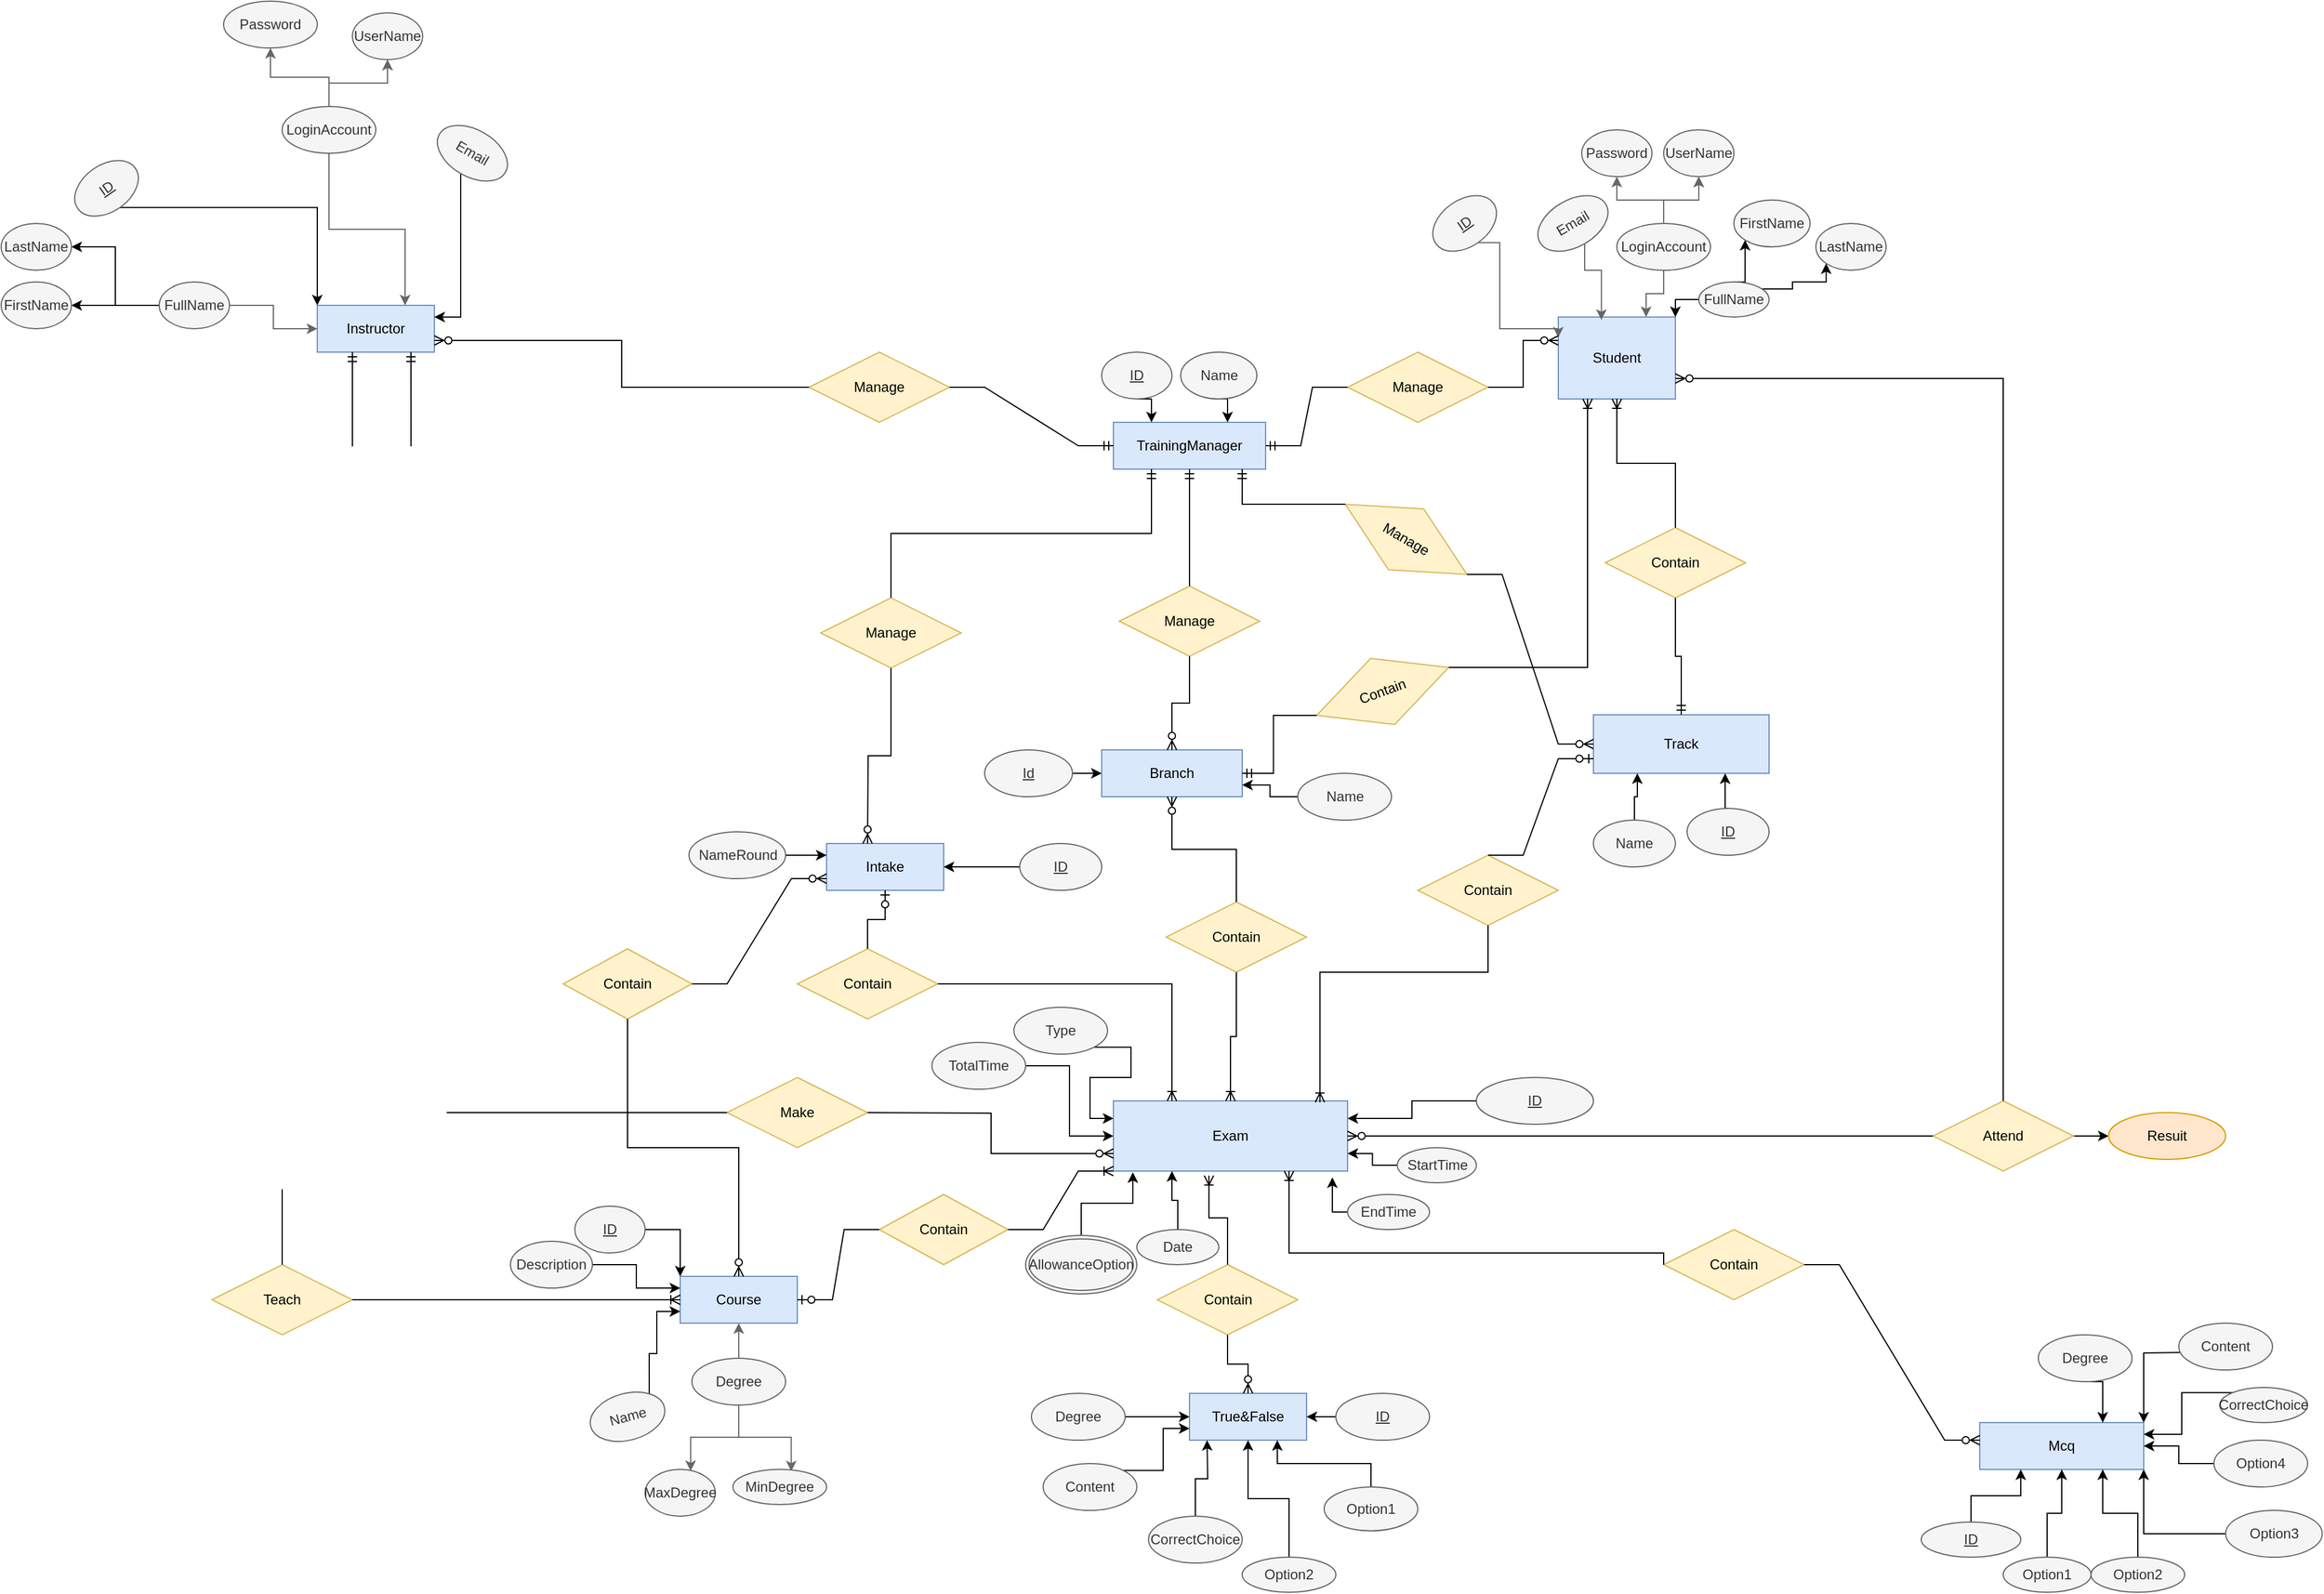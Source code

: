 <mxfile version="20.8.16" type="device"><diagram id="R2lEEEUBdFMjLlhIrx00" name="Page-1"><mxGraphModel dx="2966" dy="2342" grid="1" gridSize="10" guides="1" tooltips="1" connect="1" arrows="1" fold="1" page="1" pageScale="1" pageWidth="850" pageHeight="1100" math="0" shadow="0" extFonts="Permanent Marker^https://fonts.googleapis.com/css?family=Permanent+Marker"><root><mxCell id="0"/><mxCell id="1" parent="0"/><mxCell id="EAlgHjYGDqQ-rvHA_ggF-3" value="Instructor" style="whiteSpace=wrap;html=1;align=center;fillColor=#dae8fc;strokeColor=#6c8ebf;" vertex="1" parent="1"><mxGeometry x="-320" y="80" width="100" height="40" as="geometry"/></mxCell><mxCell id="EAlgHjYGDqQ-rvHA_ggF-4" value="Track" style="whiteSpace=wrap;html=1;align=center;fillColor=#dae8fc;strokeColor=#6c8ebf;" vertex="1" parent="1"><mxGeometry x="770" y="430" width="150" height="50" as="geometry"/></mxCell><mxCell id="EAlgHjYGDqQ-rvHA_ggF-5" value="True&amp;amp;False" style="whiteSpace=wrap;html=1;align=center;fillColor=#dae8fc;strokeColor=#6c8ebf;" vertex="1" parent="1"><mxGeometry x="425" y="1010" width="100" height="40" as="geometry"/></mxCell><mxCell id="EAlgHjYGDqQ-rvHA_ggF-6" value="Exam" style="whiteSpace=wrap;html=1;align=center;fillColor=#dae8fc;strokeColor=#6c8ebf;" vertex="1" parent="1"><mxGeometry x="360" y="760" width="200" height="60" as="geometry"/></mxCell><mxCell id="EAlgHjYGDqQ-rvHA_ggF-7" value="Branch" style="whiteSpace=wrap;html=1;align=center;fillColor=#dae8fc;strokeColor=#6c8ebf;" vertex="1" parent="1"><mxGeometry x="350" y="460" width="120" height="40" as="geometry"/></mxCell><mxCell id="EAlgHjYGDqQ-rvHA_ggF-10" value="TrainingManager" style="whiteSpace=wrap;html=1;align=center;fillColor=#dae8fc;strokeColor=#6c8ebf;" vertex="1" parent="1"><mxGeometry x="360" y="180" width="130" height="40" as="geometry"/></mxCell><mxCell id="EAlgHjYGDqQ-rvHA_ggF-11" value="Intake" style="whiteSpace=wrap;html=1;align=center;fillColor=#dae8fc;strokeColor=#6c8ebf;" vertex="1" parent="1"><mxGeometry x="115" y="540" width="100" height="40" as="geometry"/></mxCell><mxCell id="EAlgHjYGDqQ-rvHA_ggF-352" style="edgeStyle=orthogonalEdgeStyle;rounded=0;orthogonalLoop=1;jettySize=auto;html=1;exitX=0.5;exitY=1;exitDx=0;exitDy=0;entryX=0;entryY=0;entryDx=0;entryDy=0;elbow=vertical;" edge="1" parent="1" source="EAlgHjYGDqQ-rvHA_ggF-14" target="EAlgHjYGDqQ-rvHA_ggF-3"><mxGeometry relative="1" as="geometry"/></mxCell><mxCell id="EAlgHjYGDqQ-rvHA_ggF-14" value="ID" style="ellipse;whiteSpace=wrap;html=1;align=center;fontStyle=4;rotation=-35;fillColor=#f5f5f5;strokeColor=#666666;fontColor=#333333;" vertex="1" parent="1"><mxGeometry x="-530" y="-40" width="60" height="40" as="geometry"/></mxCell><mxCell id="EAlgHjYGDqQ-rvHA_ggF-20" style="edgeStyle=orthogonalEdgeStyle;rounded=0;orthogonalLoop=1;jettySize=auto;html=1;exitX=0.5;exitY=1;exitDx=0;exitDy=0;entryX=0.75;entryY=0;entryDx=0;entryDy=0;fillColor=#f5f5f5;gradientColor=#b3b3b3;strokeColor=#666666;" edge="1" parent="1" source="EAlgHjYGDqQ-rvHA_ggF-17" target="EAlgHjYGDqQ-rvHA_ggF-3"><mxGeometry relative="1" as="geometry"/></mxCell><mxCell id="EAlgHjYGDqQ-rvHA_ggF-24" value="" style="edgeStyle=orthogonalEdgeStyle;rounded=0;orthogonalLoop=1;jettySize=auto;html=1;fillColor=#f5f5f5;gradientColor=#b3b3b3;strokeColor=#666666;" edge="1" parent="1" source="EAlgHjYGDqQ-rvHA_ggF-17" target="EAlgHjYGDqQ-rvHA_ggF-23"><mxGeometry relative="1" as="geometry"/></mxCell><mxCell id="EAlgHjYGDqQ-rvHA_ggF-25" value="" style="edgeStyle=orthogonalEdgeStyle;rounded=0;orthogonalLoop=1;jettySize=auto;html=1;fillColor=#f5f5f5;gradientColor=#b3b3b3;strokeColor=#666666;" edge="1" parent="1" source="EAlgHjYGDqQ-rvHA_ggF-17" target="EAlgHjYGDqQ-rvHA_ggF-23"><mxGeometry relative="1" as="geometry"/></mxCell><mxCell id="EAlgHjYGDqQ-rvHA_ggF-29" style="edgeStyle=orthogonalEdgeStyle;rounded=0;orthogonalLoop=1;jettySize=auto;html=1;exitX=0.5;exitY=0;exitDx=0;exitDy=0;fillColor=#f5f5f5;gradientColor=#b3b3b3;strokeColor=#666666;" edge="1" parent="1" source="EAlgHjYGDqQ-rvHA_ggF-17" target="EAlgHjYGDqQ-rvHA_ggF-28"><mxGeometry relative="1" as="geometry"/></mxCell><mxCell id="EAlgHjYGDqQ-rvHA_ggF-17" value="LoginAccount" style="ellipse;whiteSpace=wrap;html=1;align=center;fillColor=#f5f5f5;strokeColor=#666666;fontColor=#333333;" vertex="1" parent="1"><mxGeometry x="-350" y="-90" width="80" height="40" as="geometry"/></mxCell><mxCell id="EAlgHjYGDqQ-rvHA_ggF-354" style="edgeStyle=orthogonalEdgeStyle;rounded=0;orthogonalLoop=1;jettySize=auto;html=1;exitX=0.5;exitY=1;exitDx=0;exitDy=0;entryX=1;entryY=0.25;entryDx=0;entryDy=0;elbow=vertical;" edge="1" parent="1" source="EAlgHjYGDqQ-rvHA_ggF-18" target="EAlgHjYGDqQ-rvHA_ggF-3"><mxGeometry relative="1" as="geometry"/></mxCell><mxCell id="EAlgHjYGDqQ-rvHA_ggF-18" value="Email" style="ellipse;whiteSpace=wrap;html=1;align=center;rotation=30;fillColor=#f5f5f5;strokeColor=#666666;fontColor=#333333;" vertex="1" parent="1"><mxGeometry x="-220" y="-70" width="65" height="40" as="geometry"/></mxCell><mxCell id="EAlgHjYGDqQ-rvHA_ggF-23" value="UserName" style="ellipse;whiteSpace=wrap;html=1;align=center;fillColor=#f5f5f5;strokeColor=#666666;fontColor=#333333;" vertex="1" parent="1"><mxGeometry x="-290" y="-170" width="60" height="40" as="geometry"/></mxCell><mxCell id="EAlgHjYGDqQ-rvHA_ggF-28" value="Password" style="ellipse;whiteSpace=wrap;html=1;align=center;fillColor=#f5f5f5;strokeColor=#666666;fontColor=#333333;" vertex="1" parent="1"><mxGeometry x="-400" y="-180" width="80" height="40" as="geometry"/></mxCell><mxCell id="EAlgHjYGDqQ-rvHA_ggF-42" style="edgeStyle=orthogonalEdgeStyle;rounded=0;orthogonalLoop=1;jettySize=auto;html=1;exitX=1;exitY=0.5;exitDx=0;exitDy=0;entryX=0;entryY=0.5;entryDx=0;entryDy=0;fillColor=#f5f5f5;gradientColor=#b3b3b3;strokeColor=#666666;" edge="1" parent="1" source="EAlgHjYGDqQ-rvHA_ggF-33" target="EAlgHjYGDqQ-rvHA_ggF-3"><mxGeometry relative="1" as="geometry"/></mxCell><mxCell id="EAlgHjYGDqQ-rvHA_ggF-262" style="edgeStyle=orthogonalEdgeStyle;rounded=0;orthogonalLoop=1;jettySize=auto;html=1;exitX=0;exitY=0.5;exitDx=0;exitDy=0;entryX=1;entryY=0.5;entryDx=0;entryDy=0;" edge="1" parent="1" source="EAlgHjYGDqQ-rvHA_ggF-33" target="EAlgHjYGDqQ-rvHA_ggF-35"><mxGeometry relative="1" as="geometry"/></mxCell><mxCell id="EAlgHjYGDqQ-rvHA_ggF-263" style="edgeStyle=orthogonalEdgeStyle;rounded=0;orthogonalLoop=1;jettySize=auto;html=1;exitX=0;exitY=0.5;exitDx=0;exitDy=0;entryX=1;entryY=0.5;entryDx=0;entryDy=0;" edge="1" parent="1" source="EAlgHjYGDqQ-rvHA_ggF-33" target="EAlgHjYGDqQ-rvHA_ggF-34"><mxGeometry relative="1" as="geometry"/></mxCell><mxCell id="EAlgHjYGDqQ-rvHA_ggF-33" value="FullName" style="ellipse;whiteSpace=wrap;html=1;align=center;fillColor=#f5f5f5;strokeColor=#666666;fontColor=#333333;" vertex="1" parent="1"><mxGeometry x="-455" y="60" width="60" height="40" as="geometry"/></mxCell><mxCell id="EAlgHjYGDqQ-rvHA_ggF-34" value="LastName" style="ellipse;whiteSpace=wrap;html=1;align=center;fillColor=#f5f5f5;strokeColor=#666666;fontColor=#333333;" vertex="1" parent="1"><mxGeometry x="-590" y="10" width="60" height="40" as="geometry"/></mxCell><mxCell id="EAlgHjYGDqQ-rvHA_ggF-35" value="FirstName" style="ellipse;whiteSpace=wrap;html=1;align=center;fillColor=#f5f5f5;strokeColor=#666666;fontColor=#333333;" vertex="1" parent="1"><mxGeometry x="-590" y="60" width="60" height="40" as="geometry"/></mxCell><mxCell id="EAlgHjYGDqQ-rvHA_ggF-65" value="Course" style="whiteSpace=wrap;html=1;align=center;fillColor=#dae8fc;strokeColor=#6c8ebf;" vertex="1" parent="1"><mxGeometry x="-10" y="910" width="100" height="40" as="geometry"/></mxCell><mxCell id="EAlgHjYGDqQ-rvHA_ggF-460" style="edgeStyle=orthogonalEdgeStyle;rounded=0;orthogonalLoop=1;jettySize=auto;html=1;exitX=1;exitY=0.5;exitDx=0;exitDy=0;entryX=0;entryY=0;entryDx=0;entryDy=0;elbow=vertical;" edge="1" parent="1" source="EAlgHjYGDqQ-rvHA_ggF-67" target="EAlgHjYGDqQ-rvHA_ggF-65"><mxGeometry relative="1" as="geometry"/></mxCell><mxCell id="EAlgHjYGDqQ-rvHA_ggF-67" value="ID" style="ellipse;whiteSpace=wrap;html=1;align=center;fontStyle=4;rotation=0;fillColor=#f5f5f5;fontColor=#333333;strokeColor=#666666;" vertex="1" parent="1"><mxGeometry x="-100" y="850" width="60" height="40" as="geometry"/></mxCell><mxCell id="EAlgHjYGDqQ-rvHA_ggF-83" style="edgeStyle=orthogonalEdgeStyle;rounded=0;orthogonalLoop=1;jettySize=auto;html=1;exitX=0.5;exitY=0;exitDx=0;exitDy=0;entryX=0.5;entryY=1;entryDx=0;entryDy=0;fillColor=#f5f5f5;strokeColor=#666666;" edge="1" parent="1" source="EAlgHjYGDqQ-rvHA_ggF-72" target="EAlgHjYGDqQ-rvHA_ggF-65"><mxGeometry relative="1" as="geometry"/></mxCell><mxCell id="EAlgHjYGDqQ-rvHA_ggF-84" style="edgeStyle=orthogonalEdgeStyle;rounded=0;orthogonalLoop=1;jettySize=auto;html=1;exitX=0.5;exitY=1;exitDx=0;exitDy=0;entryX=0.648;entryY=0.035;entryDx=0;entryDy=0;entryPerimeter=0;fillColor=#f5f5f5;strokeColor=#666666;" edge="1" parent="1" source="EAlgHjYGDqQ-rvHA_ggF-72" target="EAlgHjYGDqQ-rvHA_ggF-76"><mxGeometry relative="1" as="geometry"/></mxCell><mxCell id="EAlgHjYGDqQ-rvHA_ggF-85" style="edgeStyle=orthogonalEdgeStyle;rounded=0;orthogonalLoop=1;jettySize=auto;html=1;exitX=0.5;exitY=1;exitDx=0;exitDy=0;entryX=0.623;entryY=0.055;entryDx=0;entryDy=0;entryPerimeter=0;fillColor=#f5f5f5;strokeColor=#666666;" edge="1" parent="1" source="EAlgHjYGDqQ-rvHA_ggF-72" target="EAlgHjYGDqQ-rvHA_ggF-75"><mxGeometry relative="1" as="geometry"/></mxCell><mxCell id="EAlgHjYGDqQ-rvHA_ggF-72" value="Degree" style="ellipse;whiteSpace=wrap;html=1;align=center;fillColor=#f5f5f5;fontColor=#333333;strokeColor=#666666;" vertex="1" parent="1"><mxGeometry y="980" width="80" height="40" as="geometry"/></mxCell><mxCell id="EAlgHjYGDqQ-rvHA_ggF-364" style="edgeStyle=orthogonalEdgeStyle;rounded=0;orthogonalLoop=1;jettySize=auto;html=1;exitX=1;exitY=0;exitDx=0;exitDy=0;entryX=0;entryY=0.75;entryDx=0;entryDy=0;elbow=vertical;" edge="1" parent="1" source="EAlgHjYGDqQ-rvHA_ggF-74" target="EAlgHjYGDqQ-rvHA_ggF-65"><mxGeometry relative="1" as="geometry"><Array as="points"><mxPoint x="-37" y="976"/><mxPoint x="-30" y="976"/><mxPoint x="-30" y="940"/></Array></mxGeometry></mxCell><mxCell id="EAlgHjYGDqQ-rvHA_ggF-74" value="Name" style="ellipse;whiteSpace=wrap;html=1;align=center;rotation=-15;fillColor=#f5f5f5;fontColor=#333333;strokeColor=#666666;" vertex="1" parent="1"><mxGeometry x="-87.5" y="1010" width="65" height="40" as="geometry"/></mxCell><mxCell id="EAlgHjYGDqQ-rvHA_ggF-75" value="MinDegree" style="ellipse;whiteSpace=wrap;html=1;align=center;fillColor=#f5f5f5;fontColor=#333333;strokeColor=#666666;" vertex="1" parent="1"><mxGeometry x="35" y="1075" width="80" height="30" as="geometry"/></mxCell><mxCell id="EAlgHjYGDqQ-rvHA_ggF-76" value="MaxDegree" style="ellipse;whiteSpace=wrap;html=1;align=center;fillColor=#f5f5f5;fontColor=#333333;strokeColor=#666666;" vertex="1" parent="1"><mxGeometry x="-40" y="1075" width="60" height="40" as="geometry"/></mxCell><mxCell id="EAlgHjYGDqQ-rvHA_ggF-459" style="edgeStyle=orthogonalEdgeStyle;rounded=0;orthogonalLoop=1;jettySize=auto;html=1;exitX=1;exitY=0.5;exitDx=0;exitDy=0;entryX=0;entryY=0.25;entryDx=0;entryDy=0;elbow=vertical;" edge="1" parent="1" source="EAlgHjYGDqQ-rvHA_ggF-80" target="EAlgHjYGDqQ-rvHA_ggF-65"><mxGeometry relative="1" as="geometry"/></mxCell><mxCell id="EAlgHjYGDqQ-rvHA_ggF-80" value="Description" style="ellipse;whiteSpace=wrap;html=1;align=center;fillColor=#f5f5f5;fontColor=#333333;strokeColor=#666666;rotation=0;" vertex="1" parent="1"><mxGeometry x="-155" y="880" width="70" height="40" as="geometry"/></mxCell><mxCell id="EAlgHjYGDqQ-rvHA_ggF-89" value="Student" style="whiteSpace=wrap;html=1;align=center;fillColor=#dae8fc;strokeColor=#6c8ebf;" vertex="1" parent="1"><mxGeometry x="740" y="90" width="100" height="70" as="geometry"/></mxCell><mxCell id="EAlgHjYGDqQ-rvHA_ggF-90" style="edgeStyle=orthogonalEdgeStyle;rounded=0;orthogonalLoop=1;jettySize=auto;html=1;exitX=0.5;exitY=1;exitDx=0;exitDy=0;entryX=0;entryY=0.25;entryDx=0;entryDy=0;fillColor=#f5f5f5;gradientColor=#b3b3b3;strokeColor=#666666;" edge="1" parent="1" source="EAlgHjYGDqQ-rvHA_ggF-91" target="EAlgHjYGDqQ-rvHA_ggF-89"><mxGeometry relative="1" as="geometry"><Array as="points"><mxPoint x="690" y="26"/><mxPoint x="690" y="100"/></Array></mxGeometry></mxCell><mxCell id="EAlgHjYGDqQ-rvHA_ggF-91" value="ID" style="ellipse;whiteSpace=wrap;html=1;align=center;fontStyle=4;rotation=-35;fillColor=#f5f5f5;strokeColor=#666666;fontColor=#333333;" vertex="1" parent="1"><mxGeometry x="630" y="-10" width="60" height="40" as="geometry"/></mxCell><mxCell id="EAlgHjYGDqQ-rvHA_ggF-92" style="edgeStyle=orthogonalEdgeStyle;rounded=0;orthogonalLoop=1;jettySize=auto;html=1;exitX=0.5;exitY=1;exitDx=0;exitDy=0;entryX=0.75;entryY=0;entryDx=0;entryDy=0;fillColor=#f5f5f5;gradientColor=#b3b3b3;strokeColor=#666666;" edge="1" parent="1" source="EAlgHjYGDqQ-rvHA_ggF-96" target="EAlgHjYGDqQ-rvHA_ggF-89"><mxGeometry relative="1" as="geometry"/></mxCell><mxCell id="EAlgHjYGDqQ-rvHA_ggF-93" value="" style="edgeStyle=orthogonalEdgeStyle;rounded=0;orthogonalLoop=1;jettySize=auto;html=1;fillColor=#f5f5f5;strokeColor=#666666;" edge="1" parent="1" source="EAlgHjYGDqQ-rvHA_ggF-96" target="EAlgHjYGDqQ-rvHA_ggF-99"><mxGeometry relative="1" as="geometry"/></mxCell><mxCell id="EAlgHjYGDqQ-rvHA_ggF-94" value="" style="edgeStyle=orthogonalEdgeStyle;rounded=0;orthogonalLoop=1;jettySize=auto;html=1;fillColor=#f5f5f5;strokeColor=#666666;" edge="1" parent="1" source="EAlgHjYGDqQ-rvHA_ggF-96" target="EAlgHjYGDqQ-rvHA_ggF-99"><mxGeometry relative="1" as="geometry"/></mxCell><mxCell id="EAlgHjYGDqQ-rvHA_ggF-95" style="edgeStyle=orthogonalEdgeStyle;rounded=0;orthogonalLoop=1;jettySize=auto;html=1;exitX=0.5;exitY=0;exitDx=0;exitDy=0;fillColor=#f5f5f5;strokeColor=#666666;" edge="1" parent="1" source="EAlgHjYGDqQ-rvHA_ggF-96" target="EAlgHjYGDqQ-rvHA_ggF-100"><mxGeometry relative="1" as="geometry"/></mxCell><mxCell id="EAlgHjYGDqQ-rvHA_ggF-96" value="LoginAccount" style="ellipse;whiteSpace=wrap;html=1;align=center;fillColor=#f5f5f5;strokeColor=#666666;fontColor=#333333;" vertex="1" parent="1"><mxGeometry x="790" y="10" width="80" height="40" as="geometry"/></mxCell><mxCell id="EAlgHjYGDqQ-rvHA_ggF-97" style="edgeStyle=orthogonalEdgeStyle;rounded=0;orthogonalLoop=1;jettySize=auto;html=1;exitX=0.5;exitY=1;exitDx=0;exitDy=0;entryX=0.368;entryY=0.035;entryDx=0;entryDy=0;entryPerimeter=0;fillColor=#f5f5f5;gradientColor=#b3b3b3;strokeColor=#666666;" edge="1" parent="1" source="EAlgHjYGDqQ-rvHA_ggF-98" target="EAlgHjYGDqQ-rvHA_ggF-89"><mxGeometry relative="1" as="geometry"><Array as="points"><mxPoint x="763" y="50"/><mxPoint x="777" y="50"/></Array></mxGeometry></mxCell><mxCell id="EAlgHjYGDqQ-rvHA_ggF-98" value="Email" style="ellipse;whiteSpace=wrap;html=1;align=center;rotation=-30;fillColor=#f5f5f5;strokeColor=#666666;fontColor=#333333;" vertex="1" parent="1"><mxGeometry x="720" y="-10" width="65" height="40" as="geometry"/></mxCell><mxCell id="EAlgHjYGDqQ-rvHA_ggF-99" value="UserName" style="ellipse;whiteSpace=wrap;html=1;align=center;fillColor=#f5f5f5;strokeColor=#666666;fontColor=#333333;" vertex="1" parent="1"><mxGeometry x="830" y="-70" width="60" height="40" as="geometry"/></mxCell><mxCell id="EAlgHjYGDqQ-rvHA_ggF-100" value="Password" style="ellipse;whiteSpace=wrap;html=1;align=center;fillColor=#f5f5f5;strokeColor=#666666;fontColor=#333333;" vertex="1" parent="1"><mxGeometry x="760" y="-70" width="60" height="40" as="geometry"/></mxCell><mxCell id="EAlgHjYGDqQ-rvHA_ggF-413" style="edgeStyle=orthogonalEdgeStyle;rounded=0;orthogonalLoop=1;jettySize=auto;html=1;exitX=0.5;exitY=0;exitDx=0;exitDy=0;entryX=0;entryY=1;entryDx=0;entryDy=0;elbow=vertical;" edge="1" parent="1" source="EAlgHjYGDqQ-rvHA_ggF-104" target="EAlgHjYGDqQ-rvHA_ggF-106"><mxGeometry relative="1" as="geometry"/></mxCell><mxCell id="EAlgHjYGDqQ-rvHA_ggF-414" style="edgeStyle=orthogonalEdgeStyle;rounded=0;orthogonalLoop=1;jettySize=auto;html=1;exitX=1;exitY=0;exitDx=0;exitDy=0;entryX=0;entryY=1;entryDx=0;entryDy=0;elbow=vertical;" edge="1" parent="1" source="EAlgHjYGDqQ-rvHA_ggF-104" target="EAlgHjYGDqQ-rvHA_ggF-105"><mxGeometry relative="1" as="geometry"><Array as="points"><mxPoint x="940" y="66"/><mxPoint x="940" y="60"/><mxPoint x="969" y="60"/></Array></mxGeometry></mxCell><mxCell id="EAlgHjYGDqQ-rvHA_ggF-445" style="edgeStyle=orthogonalEdgeStyle;rounded=0;orthogonalLoop=1;jettySize=auto;html=1;exitX=0;exitY=0.5;exitDx=0;exitDy=0;entryX=1;entryY=0;entryDx=0;entryDy=0;elbow=vertical;" edge="1" parent="1" source="EAlgHjYGDqQ-rvHA_ggF-104" target="EAlgHjYGDqQ-rvHA_ggF-89"><mxGeometry relative="1" as="geometry"/></mxCell><mxCell id="EAlgHjYGDqQ-rvHA_ggF-104" value="FullName" style="ellipse;whiteSpace=wrap;html=1;align=center;fillColor=#f5f5f5;strokeColor=#666666;fontColor=#333333;" vertex="1" parent="1"><mxGeometry x="860" y="60" width="60" height="30" as="geometry"/></mxCell><mxCell id="EAlgHjYGDqQ-rvHA_ggF-105" value="LastName" style="ellipse;whiteSpace=wrap;html=1;align=center;fillColor=#f5f5f5;strokeColor=#666666;fontColor=#333333;" vertex="1" parent="1"><mxGeometry x="960" y="10" width="60" height="40" as="geometry"/></mxCell><mxCell id="EAlgHjYGDqQ-rvHA_ggF-106" value="FirstName" style="ellipse;whiteSpace=wrap;html=1;align=center;fillColor=#f5f5f5;strokeColor=#666666;fontColor=#333333;" vertex="1" parent="1"><mxGeometry x="890" y="-10" width="65" height="40" as="geometry"/></mxCell><mxCell id="EAlgHjYGDqQ-rvHA_ggF-308" style="edgeStyle=orthogonalEdgeStyle;rounded=0;orthogonalLoop=1;jettySize=auto;html=1;exitX=0.5;exitY=1;exitDx=0;exitDy=0;entryX=0.75;entryY=0;entryDx=0;entryDy=0;" edge="1" parent="1" source="EAlgHjYGDqQ-rvHA_ggF-201" target="EAlgHjYGDqQ-rvHA_ggF-10"><mxGeometry relative="1" as="geometry"/></mxCell><mxCell id="EAlgHjYGDqQ-rvHA_ggF-201" value="Name" style="ellipse;whiteSpace=wrap;html=1;align=center;fillColor=#f5f5f5;strokeColor=#666666;fontColor=#333333;" vertex="1" parent="1"><mxGeometry x="417.5" y="120" width="65" height="40" as="geometry"/></mxCell><mxCell id="EAlgHjYGDqQ-rvHA_ggF-309" style="edgeStyle=orthogonalEdgeStyle;rounded=0;orthogonalLoop=1;jettySize=auto;html=1;exitX=0.5;exitY=1;exitDx=0;exitDy=0;entryX=0.25;entryY=0;entryDx=0;entryDy=0;" edge="1" parent="1" source="EAlgHjYGDqQ-rvHA_ggF-202" target="EAlgHjYGDqQ-rvHA_ggF-10"><mxGeometry relative="1" as="geometry"/></mxCell><mxCell id="EAlgHjYGDqQ-rvHA_ggF-202" value="ID" style="ellipse;whiteSpace=wrap;html=1;align=center;fontStyle=4;fillColor=#f5f5f5;strokeColor=#666666;fontColor=#333333;" vertex="1" parent="1"><mxGeometry x="350" y="120" width="60" height="40" as="geometry"/></mxCell><mxCell id="EAlgHjYGDqQ-rvHA_ggF-436" style="edgeStyle=orthogonalEdgeStyle;rounded=0;orthogonalLoop=1;jettySize=auto;html=1;exitX=0;exitY=0.5;exitDx=0;exitDy=0;entryX=1;entryY=0.75;entryDx=0;entryDy=0;elbow=vertical;" edge="1" parent="1" source="EAlgHjYGDqQ-rvHA_ggF-206" target="EAlgHjYGDqQ-rvHA_ggF-7"><mxGeometry relative="1" as="geometry"/></mxCell><mxCell id="EAlgHjYGDqQ-rvHA_ggF-206" value="Name" style="ellipse;whiteSpace=wrap;html=1;align=center;fillColor=#f5f5f5;fontColor=#333333;strokeColor=#666666;" vertex="1" parent="1"><mxGeometry x="517.5" y="480" width="80" height="40" as="geometry"/></mxCell><mxCell id="EAlgHjYGDqQ-rvHA_ggF-435" style="edgeStyle=orthogonalEdgeStyle;curved=1;rounded=0;orthogonalLoop=1;jettySize=auto;html=1;exitX=1;exitY=0.5;exitDx=0;exitDy=0;entryX=0;entryY=0.5;entryDx=0;entryDy=0;elbow=vertical;" edge="1" parent="1" source="EAlgHjYGDqQ-rvHA_ggF-208" target="EAlgHjYGDqQ-rvHA_ggF-7"><mxGeometry relative="1" as="geometry"/></mxCell><mxCell id="EAlgHjYGDqQ-rvHA_ggF-208" value="Id" style="ellipse;whiteSpace=wrap;html=1;align=center;fontStyle=4;fillColor=#f5f5f5;fontColor=#333333;strokeColor=#666666;" vertex="1" parent="1"><mxGeometry x="250" y="460" width="75" height="40" as="geometry"/></mxCell><mxCell id="EAlgHjYGDqQ-rvHA_ggF-217" style="edgeStyle=orthogonalEdgeStyle;rounded=0;orthogonalLoop=1;jettySize=auto;html=1;exitX=0.5;exitY=0;exitDx=0;exitDy=0;entryX=0.25;entryY=1;entryDx=0;entryDy=0;" edge="1" parent="1" source="EAlgHjYGDqQ-rvHA_ggF-212" target="EAlgHjYGDqQ-rvHA_ggF-4"><mxGeometry relative="1" as="geometry"/></mxCell><mxCell id="EAlgHjYGDqQ-rvHA_ggF-212" value="Name" style="ellipse;whiteSpace=wrap;html=1;align=center;fillColor=#f5f5f5;strokeColor=#666666;fontColor=#333333;" vertex="1" parent="1"><mxGeometry x="770" y="520" width="70" height="40" as="geometry"/></mxCell><mxCell id="EAlgHjYGDqQ-rvHA_ggF-216" style="edgeStyle=orthogonalEdgeStyle;rounded=0;orthogonalLoop=1;jettySize=auto;html=1;exitX=0.5;exitY=0;exitDx=0;exitDy=0;entryX=0.75;entryY=1;entryDx=0;entryDy=0;" edge="1" parent="1" source="EAlgHjYGDqQ-rvHA_ggF-214" target="EAlgHjYGDqQ-rvHA_ggF-4"><mxGeometry relative="1" as="geometry"/></mxCell><mxCell id="EAlgHjYGDqQ-rvHA_ggF-214" value="ID" style="ellipse;whiteSpace=wrap;html=1;align=center;fontStyle=4;fillColor=#f5f5f5;strokeColor=#666666;fontColor=#333333;" vertex="1" parent="1"><mxGeometry x="850" y="510" width="70" height="40" as="geometry"/></mxCell><mxCell id="EAlgHjYGDqQ-rvHA_ggF-323" style="edgeStyle=orthogonalEdgeStyle;rounded=0;orthogonalLoop=1;jettySize=auto;html=1;exitX=0;exitY=0.5;exitDx=0;exitDy=0;entryX=1;entryY=0.5;entryDx=0;entryDy=0;" edge="1" parent="1" source="EAlgHjYGDqQ-rvHA_ggF-218" target="EAlgHjYGDqQ-rvHA_ggF-11"><mxGeometry relative="1" as="geometry"/></mxCell><mxCell id="EAlgHjYGDqQ-rvHA_ggF-218" value="ID" style="ellipse;whiteSpace=wrap;html=1;align=center;fontStyle=4;fillColor=#f5f5f5;strokeColor=#666666;fontColor=#333333;" vertex="1" parent="1"><mxGeometry x="280" y="540" width="70" height="40" as="geometry"/></mxCell><mxCell id="EAlgHjYGDqQ-rvHA_ggF-324" style="edgeStyle=orthogonalEdgeStyle;rounded=0;orthogonalLoop=1;jettySize=auto;html=1;exitX=1;exitY=0.5;exitDx=0;exitDy=0;entryX=0;entryY=0.25;entryDx=0;entryDy=0;" edge="1" parent="1" source="EAlgHjYGDqQ-rvHA_ggF-219" target="EAlgHjYGDqQ-rvHA_ggF-11"><mxGeometry relative="1" as="geometry"/></mxCell><mxCell id="EAlgHjYGDqQ-rvHA_ggF-219" value="NameRound" style="ellipse;whiteSpace=wrap;html=1;align=center;fillColor=#f5f5f5;strokeColor=#666666;fontColor=#333333;" vertex="1" parent="1"><mxGeometry x="-2.5" y="530" width="82.5" height="40" as="geometry"/></mxCell><mxCell id="EAlgHjYGDqQ-rvHA_ggF-457" style="edgeStyle=orthogonalEdgeStyle;rounded=0;orthogonalLoop=1;jettySize=auto;html=1;exitX=0.5;exitY=0;exitDx=0;exitDy=0;entryX=0.25;entryY=1;entryDx=0;entryDy=0;elbow=vertical;" edge="1" parent="1" source="EAlgHjYGDqQ-rvHA_ggF-221" target="EAlgHjYGDqQ-rvHA_ggF-6"><mxGeometry relative="1" as="geometry"/></mxCell><mxCell id="EAlgHjYGDqQ-rvHA_ggF-221" value="Date" style="ellipse;whiteSpace=wrap;html=1;align=center;rotation=0;fillColor=#f5f5f5;strokeColor=#666666;fontColor=#333333;" vertex="1" parent="1"><mxGeometry x="380" y="870" width="70" height="30" as="geometry"/></mxCell><mxCell id="EAlgHjYGDqQ-rvHA_ggF-437" style="edgeStyle=orthogonalEdgeStyle;rounded=0;orthogonalLoop=1;jettySize=auto;html=1;exitX=1;exitY=1;exitDx=0;exitDy=0;entryX=0;entryY=0.25;entryDx=0;entryDy=0;elbow=vertical;" edge="1" parent="1" source="EAlgHjYGDqQ-rvHA_ggF-222" target="EAlgHjYGDqQ-rvHA_ggF-6"><mxGeometry relative="1" as="geometry"/></mxCell><mxCell id="EAlgHjYGDqQ-rvHA_ggF-222" value="Type" style="ellipse;whiteSpace=wrap;html=1;align=center;rotation=0;fillColor=#f5f5f5;strokeColor=#666666;fontColor=#333333;" vertex="1" parent="1"><mxGeometry x="275" y="680" width="80" height="40" as="geometry"/></mxCell><mxCell id="EAlgHjYGDqQ-rvHA_ggF-431" style="edgeStyle=orthogonalEdgeStyle;rounded=0;orthogonalLoop=1;jettySize=auto;html=1;exitX=0;exitY=0.5;exitDx=0;exitDy=0;entryX=1;entryY=0.25;entryDx=0;entryDy=0;elbow=vertical;" edge="1" parent="1" source="EAlgHjYGDqQ-rvHA_ggF-223" target="EAlgHjYGDqQ-rvHA_ggF-6"><mxGeometry relative="1" as="geometry"/></mxCell><mxCell id="EAlgHjYGDqQ-rvHA_ggF-223" value="ID" style="ellipse;whiteSpace=wrap;html=1;align=center;fontStyle=4;rotation=0;fillColor=#f5f5f5;strokeColor=#666666;fontColor=#333333;" vertex="1" parent="1"><mxGeometry x="670" y="740" width="100" height="40" as="geometry"/></mxCell><mxCell id="EAlgHjYGDqQ-rvHA_ggF-450" style="edgeStyle=orthogonalEdgeStyle;rounded=0;orthogonalLoop=1;jettySize=auto;html=1;exitX=0;exitY=0.5;exitDx=0;exitDy=0;entryX=0.935;entryY=1.089;entryDx=0;entryDy=0;entryPerimeter=0;elbow=vertical;" edge="1" parent="1" source="EAlgHjYGDqQ-rvHA_ggF-225" target="EAlgHjYGDqQ-rvHA_ggF-6"><mxGeometry relative="1" as="geometry"/></mxCell><mxCell id="EAlgHjYGDqQ-rvHA_ggF-225" value="EndTime" style="ellipse;whiteSpace=wrap;html=1;align=center;fillColor=#f5f5f5;strokeColor=#666666;fontColor=#333333;" vertex="1" parent="1"><mxGeometry x="560" y="840" width="70" height="30" as="geometry"/></mxCell><mxCell id="EAlgHjYGDqQ-rvHA_ggF-453" style="edgeStyle=orthogonalEdgeStyle;rounded=0;orthogonalLoop=1;jettySize=auto;html=1;exitX=0;exitY=0.5;exitDx=0;exitDy=0;entryX=1;entryY=0.75;entryDx=0;entryDy=0;elbow=vertical;" edge="1" parent="1" source="EAlgHjYGDqQ-rvHA_ggF-226" target="EAlgHjYGDqQ-rvHA_ggF-6"><mxGeometry relative="1" as="geometry"/></mxCell><mxCell id="EAlgHjYGDqQ-rvHA_ggF-226" value="StartTime" style="ellipse;whiteSpace=wrap;html=1;align=center;rotation=0;fillColor=#f5f5f5;strokeColor=#666666;fontColor=#333333;" vertex="1" parent="1"><mxGeometry x="602.5" y="800" width="67.5" height="30" as="geometry"/></mxCell><mxCell id="EAlgHjYGDqQ-rvHA_ggF-402" style="edgeStyle=orthogonalEdgeStyle;rounded=0;orthogonalLoop=1;jettySize=auto;html=1;exitX=1;exitY=0.5;exitDx=0;exitDy=0;entryX=0;entryY=0.5;entryDx=0;entryDy=0;elbow=vertical;" edge="1" parent="1" source="EAlgHjYGDqQ-rvHA_ggF-227" target="EAlgHjYGDqQ-rvHA_ggF-6"><mxGeometry relative="1" as="geometry"/></mxCell><mxCell id="EAlgHjYGDqQ-rvHA_ggF-227" value="TotalTime" style="ellipse;whiteSpace=wrap;html=1;align=center;fillColor=#f5f5f5;strokeColor=#666666;fontColor=#333333;" vertex="1" parent="1"><mxGeometry x="205" y="710" width="80" height="40" as="geometry"/></mxCell><mxCell id="EAlgHjYGDqQ-rvHA_ggF-458" style="edgeStyle=orthogonalEdgeStyle;rounded=0;orthogonalLoop=1;jettySize=auto;html=1;exitX=0.5;exitY=0;exitDx=0;exitDy=0;entryX=0.083;entryY=1.017;entryDx=0;entryDy=0;entryPerimeter=0;elbow=vertical;" edge="1" parent="1" source="EAlgHjYGDqQ-rvHA_ggF-229" target="EAlgHjYGDqQ-rvHA_ggF-6"><mxGeometry relative="1" as="geometry"/></mxCell><mxCell id="EAlgHjYGDqQ-rvHA_ggF-229" value="AllowanceOption" style="ellipse;shape=doubleEllipse;margin=3;whiteSpace=wrap;html=1;align=center;rotation=0;fillColor=#f5f5f5;strokeColor=#666666;fontColor=#333333;" vertex="1" parent="1"><mxGeometry x="285" y="875" width="95" height="50" as="geometry"/></mxCell><mxCell id="EAlgHjYGDqQ-rvHA_ggF-252" value="Mcq" style="whiteSpace=wrap;html=1;align=center;fillColor=#dae8fc;strokeColor=#6c8ebf;" vertex="1" parent="1"><mxGeometry x="1100" y="1035" width="140" height="40" as="geometry"/></mxCell><mxCell id="EAlgHjYGDqQ-rvHA_ggF-276" style="edgeStyle=orthogonalEdgeStyle;rounded=0;orthogonalLoop=1;jettySize=auto;html=1;exitX=0;exitY=0.5;exitDx=0;exitDy=0;entryX=1;entryY=0.5;entryDx=0;entryDy=0;" edge="1" parent="1" source="EAlgHjYGDqQ-rvHA_ggF-265" target="EAlgHjYGDqQ-rvHA_ggF-252"><mxGeometry relative="1" as="geometry"/></mxCell><mxCell id="EAlgHjYGDqQ-rvHA_ggF-265" value="Option4" style="ellipse;whiteSpace=wrap;html=1;align=center;fillColor=#f5f5f5;fontColor=#333333;strokeColor=#666666;" vertex="1" parent="1"><mxGeometry x="1300" y="1050" width="80" height="40" as="geometry"/></mxCell><mxCell id="EAlgHjYGDqQ-rvHA_ggF-280" style="edgeStyle=orthogonalEdgeStyle;rounded=0;orthogonalLoop=1;jettySize=auto;html=1;exitX=0.5;exitY=0;exitDx=0;exitDy=0;entryX=0.25;entryY=1;entryDx=0;entryDy=0;" edge="1" parent="1" source="EAlgHjYGDqQ-rvHA_ggF-266" target="EAlgHjYGDqQ-rvHA_ggF-252"><mxGeometry relative="1" as="geometry"/></mxCell><mxCell id="EAlgHjYGDqQ-rvHA_ggF-266" value="ID" style="ellipse;whiteSpace=wrap;html=1;align=center;fontStyle=4;fillColor=#f5f5f5;fontColor=#333333;strokeColor=#666666;" vertex="1" parent="1"><mxGeometry x="1050" y="1120" width="85" height="30" as="geometry"/></mxCell><mxCell id="EAlgHjYGDqQ-rvHA_ggF-273" style="edgeStyle=orthogonalEdgeStyle;rounded=0;orthogonalLoop=1;jettySize=auto;html=1;exitX=0.5;exitY=0;exitDx=0;exitDy=0;entryX=0.5;entryY=1;entryDx=0;entryDy=0;" edge="1" parent="1" source="EAlgHjYGDqQ-rvHA_ggF-267" target="EAlgHjYGDqQ-rvHA_ggF-252"><mxGeometry relative="1" as="geometry"/></mxCell><mxCell id="EAlgHjYGDqQ-rvHA_ggF-267" value="Option1" style="ellipse;whiteSpace=wrap;html=1;align=center;fillColor=#f5f5f5;fontColor=#333333;strokeColor=#666666;" vertex="1" parent="1"><mxGeometry x="1120" y="1150" width="75" height="30" as="geometry"/></mxCell><mxCell id="EAlgHjYGDqQ-rvHA_ggF-275" style="edgeStyle=orthogonalEdgeStyle;rounded=0;orthogonalLoop=1;jettySize=auto;html=1;exitX=0.5;exitY=0;exitDx=0;exitDy=0;entryX=0.75;entryY=1;entryDx=0;entryDy=0;" edge="1" parent="1" source="EAlgHjYGDqQ-rvHA_ggF-268" target="EAlgHjYGDqQ-rvHA_ggF-252"><mxGeometry relative="1" as="geometry"/></mxCell><mxCell id="EAlgHjYGDqQ-rvHA_ggF-268" value="Option2" style="ellipse;whiteSpace=wrap;html=1;align=center;fillColor=#f5f5f5;fontColor=#333333;strokeColor=#666666;" vertex="1" parent="1"><mxGeometry x="1195" y="1150" width="80" height="30" as="geometry"/></mxCell><mxCell id="EAlgHjYGDqQ-rvHA_ggF-277" style="edgeStyle=orthogonalEdgeStyle;rounded=0;orthogonalLoop=1;jettySize=auto;html=1;exitX=0;exitY=0.5;exitDx=0;exitDy=0;entryX=1;entryY=1;entryDx=0;entryDy=0;" edge="1" parent="1" source="EAlgHjYGDqQ-rvHA_ggF-269" target="EAlgHjYGDqQ-rvHA_ggF-252"><mxGeometry relative="1" as="geometry"/></mxCell><mxCell id="EAlgHjYGDqQ-rvHA_ggF-269" value="Option3" style="ellipse;whiteSpace=wrap;html=1;align=center;fillColor=#f5f5f5;fontColor=#333333;strokeColor=#666666;" vertex="1" parent="1"><mxGeometry x="1310" y="1110" width="82.5" height="40" as="geometry"/></mxCell><mxCell id="EAlgHjYGDqQ-rvHA_ggF-282" style="edgeStyle=orthogonalEdgeStyle;rounded=0;orthogonalLoop=1;jettySize=auto;html=1;exitX=0;exitY=0;exitDx=0;exitDy=0;entryX=1;entryY=0.25;entryDx=0;entryDy=0;" edge="1" parent="1" source="EAlgHjYGDqQ-rvHA_ggF-281" target="EAlgHjYGDqQ-rvHA_ggF-252"><mxGeometry relative="1" as="geometry"/></mxCell><mxCell id="EAlgHjYGDqQ-rvHA_ggF-281" value="CorrectChoice" style="ellipse;whiteSpace=wrap;html=1;align=center;fillColor=#f5f5f5;fontColor=#333333;strokeColor=#666666;" vertex="1" parent="1"><mxGeometry x="1305" y="1005" width="75" height="30" as="geometry"/></mxCell><mxCell id="EAlgHjYGDqQ-rvHA_ggF-284" style="edgeStyle=orthogonalEdgeStyle;rounded=0;orthogonalLoop=1;jettySize=auto;html=1;exitX=0;exitY=0.5;exitDx=0;exitDy=0;entryX=1;entryY=0;entryDx=0;entryDy=0;" edge="1" parent="1" target="EAlgHjYGDqQ-rvHA_ggF-252"><mxGeometry relative="1" as="geometry"><mxPoint x="1275.0" y="975" as="sourcePoint"/></mxGeometry></mxCell><mxCell id="EAlgHjYGDqQ-rvHA_ggF-286" value="Content" style="ellipse;whiteSpace=wrap;html=1;align=center;fillColor=#f5f5f5;fontColor=#333333;strokeColor=#666666;" vertex="1" parent="1"><mxGeometry x="1270" y="950" width="80" height="40" as="geometry"/></mxCell><mxCell id="EAlgHjYGDqQ-rvHA_ggF-288" style="edgeStyle=orthogonalEdgeStyle;rounded=0;orthogonalLoop=1;jettySize=auto;html=1;exitX=0.5;exitY=1;exitDx=0;exitDy=0;entryX=0.75;entryY=0;entryDx=0;entryDy=0;" edge="1" parent="1" source="EAlgHjYGDqQ-rvHA_ggF-287" target="EAlgHjYGDqQ-rvHA_ggF-252"><mxGeometry relative="1" as="geometry"/></mxCell><mxCell id="EAlgHjYGDqQ-rvHA_ggF-287" value="Degree" style="ellipse;whiteSpace=wrap;html=1;align=center;fillColor=#f5f5f5;fontColor=#333333;strokeColor=#666666;" vertex="1" parent="1"><mxGeometry x="1150" y="960" width="80" height="40" as="geometry"/></mxCell><mxCell id="EAlgHjYGDqQ-rvHA_ggF-398" style="edgeStyle=orthogonalEdgeStyle;rounded=0;orthogonalLoop=1;jettySize=auto;html=1;exitX=1;exitY=0;exitDx=0;exitDy=0;entryX=0;entryY=0.75;entryDx=0;entryDy=0;elbow=vertical;" edge="1" parent="1" source="EAlgHjYGDqQ-rvHA_ggF-289" target="EAlgHjYGDqQ-rvHA_ggF-5"><mxGeometry relative="1" as="geometry"/></mxCell><mxCell id="EAlgHjYGDqQ-rvHA_ggF-289" value="Content" style="ellipse;whiteSpace=wrap;html=1;align=center;fillColor=#f5f5f5;fontColor=#333333;strokeColor=#666666;" vertex="1" parent="1"><mxGeometry x="300" y="1070" width="80" height="40" as="geometry"/></mxCell><mxCell id="EAlgHjYGDqQ-rvHA_ggF-399" style="edgeStyle=orthogonalEdgeStyle;rounded=0;orthogonalLoop=1;jettySize=auto;html=1;exitX=0.5;exitY=0;exitDx=0;exitDy=0;elbow=vertical;" edge="1" parent="1" source="EAlgHjYGDqQ-rvHA_ggF-290"><mxGeometry relative="1" as="geometry"><mxPoint x="440" y="1050" as="targetPoint"/></mxGeometry></mxCell><mxCell id="EAlgHjYGDqQ-rvHA_ggF-290" value="CorrectChoice" style="ellipse;whiteSpace=wrap;html=1;align=center;fillColor=#f5f5f5;fontColor=#333333;strokeColor=#666666;" vertex="1" parent="1"><mxGeometry x="390" y="1115" width="80" height="40" as="geometry"/></mxCell><mxCell id="EAlgHjYGDqQ-rvHA_ggF-397" style="edgeStyle=orthogonalEdgeStyle;rounded=0;orthogonalLoop=1;jettySize=auto;html=1;exitX=0;exitY=0.5;exitDx=0;exitDy=0;entryX=1;entryY=0.5;entryDx=0;entryDy=0;elbow=vertical;" edge="1" parent="1" source="EAlgHjYGDqQ-rvHA_ggF-293" target="EAlgHjYGDqQ-rvHA_ggF-5"><mxGeometry relative="1" as="geometry"/></mxCell><mxCell id="EAlgHjYGDqQ-rvHA_ggF-293" value="ID" style="ellipse;whiteSpace=wrap;html=1;align=center;fontStyle=4;fillColor=#f5f5f5;fontColor=#333333;strokeColor=#666666;" vertex="1" parent="1"><mxGeometry x="550" y="1010" width="80" height="40" as="geometry"/></mxCell><mxCell id="EAlgHjYGDqQ-rvHA_ggF-401" style="edgeStyle=orthogonalEdgeStyle;rounded=0;orthogonalLoop=1;jettySize=auto;html=1;exitX=0.5;exitY=0;exitDx=0;exitDy=0;entryX=0.75;entryY=1;entryDx=0;entryDy=0;elbow=vertical;" edge="1" parent="1" source="EAlgHjYGDqQ-rvHA_ggF-294" target="EAlgHjYGDqQ-rvHA_ggF-5"><mxGeometry relative="1" as="geometry"/></mxCell><mxCell id="EAlgHjYGDqQ-rvHA_ggF-294" value="Option1" style="ellipse;whiteSpace=wrap;html=1;align=center;fillColor=#f5f5f5;fontColor=#333333;strokeColor=#666666;" vertex="1" parent="1"><mxGeometry x="540" y="1090" width="80" height="37.5" as="geometry"/></mxCell><mxCell id="EAlgHjYGDqQ-rvHA_ggF-400" style="edgeStyle=orthogonalEdgeStyle;rounded=0;orthogonalLoop=1;jettySize=auto;html=1;exitX=0.5;exitY=0;exitDx=0;exitDy=0;entryX=0.5;entryY=1;entryDx=0;entryDy=0;elbow=vertical;" edge="1" parent="1" source="EAlgHjYGDqQ-rvHA_ggF-295" target="EAlgHjYGDqQ-rvHA_ggF-5"><mxGeometry relative="1" as="geometry"/></mxCell><mxCell id="EAlgHjYGDqQ-rvHA_ggF-295" value="Option2" style="ellipse;whiteSpace=wrap;html=1;align=center;fillColor=#f5f5f5;fontColor=#333333;strokeColor=#666666;" vertex="1" parent="1"><mxGeometry x="470" y="1150" width="80" height="30" as="geometry"/></mxCell><mxCell id="EAlgHjYGDqQ-rvHA_ggF-396" style="edgeStyle=orthogonalEdgeStyle;rounded=0;orthogonalLoop=1;jettySize=auto;html=1;exitX=1;exitY=0.5;exitDx=0;exitDy=0;elbow=vertical;" edge="1" parent="1" source="EAlgHjYGDqQ-rvHA_ggF-303" target="EAlgHjYGDqQ-rvHA_ggF-5"><mxGeometry relative="1" as="geometry"/></mxCell><mxCell id="EAlgHjYGDqQ-rvHA_ggF-303" value="Degree" style="ellipse;whiteSpace=wrap;html=1;align=center;fillColor=#f5f5f5;fontColor=#333333;strokeColor=#666666;" vertex="1" parent="1"><mxGeometry x="290" y="1010" width="80" height="40" as="geometry"/></mxCell><mxCell id="EAlgHjYGDqQ-rvHA_ggF-314" value="Manage" style="shape=rhombus;perimeter=rhombusPerimeter;whiteSpace=wrap;html=1;align=center;fillColor=#fff2cc;strokeColor=#d6b656;" vertex="1" parent="1"><mxGeometry x="100" y="120" width="120" height="60" as="geometry"/></mxCell><mxCell id="EAlgHjYGDqQ-rvHA_ggF-318" value="" style="edgeStyle=orthogonalEdgeStyle;fontSize=12;html=1;endArrow=ERzeroToMany;endFill=1;rounded=0;entryX=1;entryY=0.75;entryDx=0;entryDy=0;exitX=0;exitY=0.5;exitDx=0;exitDy=0;" edge="1" parent="1" source="EAlgHjYGDqQ-rvHA_ggF-314" target="EAlgHjYGDqQ-rvHA_ggF-3"><mxGeometry width="100" height="100" relative="1" as="geometry"><mxPoint y="190" as="sourcePoint"/><mxPoint x="100" y="90" as="targetPoint"/></mxGeometry></mxCell><mxCell id="EAlgHjYGDqQ-rvHA_ggF-319" value="" style="edgeStyle=entityRelationEdgeStyle;fontSize=12;html=1;endArrow=ERmandOne;rounded=0;exitX=1;exitY=0.5;exitDx=0;exitDy=0;entryX=0;entryY=0.5;entryDx=0;entryDy=0;" edge="1" parent="1" source="EAlgHjYGDqQ-rvHA_ggF-314" target="EAlgHjYGDqQ-rvHA_ggF-10"><mxGeometry width="100" height="100" relative="1" as="geometry"><mxPoint x="360" y="390" as="sourcePoint"/><mxPoint x="460" y="290" as="targetPoint"/></mxGeometry></mxCell><mxCell id="EAlgHjYGDqQ-rvHA_ggF-320" value="Manage" style="shape=rhombus;perimeter=rhombusPerimeter;whiteSpace=wrap;html=1;align=center;fillColor=#fff2cc;strokeColor=#d6b656;" vertex="1" parent="1"><mxGeometry x="560" y="120" width="120" height="60" as="geometry"/></mxCell><mxCell id="EAlgHjYGDqQ-rvHA_ggF-321" value="Manage" style="shape=rhombus;perimeter=rhombusPerimeter;whiteSpace=wrap;html=1;align=center;fillColor=#fff2cc;strokeColor=#d6b656;" vertex="1" parent="1"><mxGeometry x="365" y="320" width="120" height="60" as="geometry"/></mxCell><mxCell id="EAlgHjYGDqQ-rvHA_ggF-322" value="Manage" style="shape=rhombus;perimeter=rhombusPerimeter;whiteSpace=wrap;html=1;align=center;fillColor=#fff2cc;strokeColor=#d6b656;rotation=30;" vertex="1" parent="1"><mxGeometry x="550" y="250" width="120" height="60" as="geometry"/></mxCell><mxCell id="EAlgHjYGDqQ-rvHA_ggF-325" value="Manage" style="shape=rhombus;perimeter=rhombusPerimeter;whiteSpace=wrap;html=1;align=center;fillColor=#fff2cc;strokeColor=#d6b656;rotation=0;" vertex="1" parent="1"><mxGeometry x="110" y="330" width="120" height="60" as="geometry"/></mxCell><mxCell id="EAlgHjYGDqQ-rvHA_ggF-326" value="" style="edgeStyle=entityRelationEdgeStyle;fontSize=12;html=1;endArrow=ERzeroToMany;endFill=1;rounded=0;exitX=1;exitY=0.5;exitDx=0;exitDy=0;" edge="1" parent="1" source="EAlgHjYGDqQ-rvHA_ggF-320"><mxGeometry width="100" height="100" relative="1" as="geometry"><mxPoint x="640" y="210" as="sourcePoint"/><mxPoint x="740" y="110" as="targetPoint"/></mxGeometry></mxCell><mxCell id="EAlgHjYGDqQ-rvHA_ggF-327" value="" style="edgeStyle=entityRelationEdgeStyle;fontSize=12;html=1;endArrow=ERmandOne;rounded=0;exitX=0;exitY=0.5;exitDx=0;exitDy=0;" edge="1" parent="1" source="EAlgHjYGDqQ-rvHA_ggF-320" target="EAlgHjYGDqQ-rvHA_ggF-10"><mxGeometry width="100" height="100" relative="1" as="geometry"><mxPoint x="510" y="320" as="sourcePoint"/><mxPoint x="610" y="220" as="targetPoint"/></mxGeometry></mxCell><mxCell id="EAlgHjYGDqQ-rvHA_ggF-329" value="" style="edgeStyle=orthogonalEdgeStyle;fontSize=12;html=1;endArrow=ERzeroToMany;endFill=1;rounded=0;entryX=0.5;entryY=0;entryDx=0;entryDy=0;" edge="1" parent="1" source="EAlgHjYGDqQ-rvHA_ggF-321" target="EAlgHjYGDqQ-rvHA_ggF-7"><mxGeometry width="100" height="100" relative="1" as="geometry"><mxPoint x="350" y="470" as="sourcePoint"/><mxPoint x="460" y="410" as="targetPoint"/></mxGeometry></mxCell><mxCell id="EAlgHjYGDqQ-rvHA_ggF-330" value="" style="edgeStyle=orthogonalEdgeStyle;fontSize=12;html=1;endArrow=ERmandOne;rounded=0;exitX=0.5;exitY=0;exitDx=0;exitDy=0;entryX=0.5;entryY=1;entryDx=0;entryDy=0;curved=1;" edge="1" parent="1" source="EAlgHjYGDqQ-rvHA_ggF-321" target="EAlgHjYGDqQ-rvHA_ggF-10"><mxGeometry width="100" height="100" relative="1" as="geometry"><mxPoint x="350" y="470" as="sourcePoint"/><mxPoint x="440" y="250" as="targetPoint"/></mxGeometry></mxCell><mxCell id="EAlgHjYGDqQ-rvHA_ggF-331" value="" style="edgeStyle=orthogonalEdgeStyle;fontSize=12;html=1;endArrow=ERmandOne;rounded=0;exitX=0;exitY=0.5;exitDx=0;exitDy=0;" edge="1" parent="1" source="EAlgHjYGDqQ-rvHA_ggF-322"><mxGeometry width="100" height="100" relative="1" as="geometry"><mxPoint x="350" y="470" as="sourcePoint"/><mxPoint x="470" y="220" as="targetPoint"/><Array as="points"><mxPoint x="470" y="250"/><mxPoint x="470" y="220"/></Array></mxGeometry></mxCell><mxCell id="EAlgHjYGDqQ-rvHA_ggF-333" value="" style="edgeStyle=entityRelationEdgeStyle;fontSize=12;html=1;endArrow=ERzeroToMany;endFill=1;rounded=0;entryX=0;entryY=0.5;entryDx=0;entryDy=0;exitX=1;exitY=0.5;exitDx=0;exitDy=0;" edge="1" parent="1" source="EAlgHjYGDqQ-rvHA_ggF-322" target="EAlgHjYGDqQ-rvHA_ggF-4"><mxGeometry width="100" height="100" relative="1" as="geometry"><mxPoint x="350" y="470" as="sourcePoint"/><mxPoint x="450" y="370" as="targetPoint"/></mxGeometry></mxCell><mxCell id="EAlgHjYGDqQ-rvHA_ggF-334" value="" style="edgeStyle=orthogonalEdgeStyle;fontSize=12;html=1;endArrow=ERzeroToMany;endFill=1;rounded=0;exitX=0.5;exitY=1;exitDx=0;exitDy=0;" edge="1" parent="1" source="EAlgHjYGDqQ-rvHA_ggF-325"><mxGeometry width="100" height="100" relative="1" as="geometry"><mxPoint x="350" y="470" as="sourcePoint"/><mxPoint x="150" y="540" as="targetPoint"/></mxGeometry></mxCell><mxCell id="EAlgHjYGDqQ-rvHA_ggF-335" value="" style="edgeStyle=orthogonalEdgeStyle;fontSize=12;html=1;endArrow=ERmandOne;rounded=0;exitX=0.5;exitY=0;exitDx=0;exitDy=0;entryX=0.25;entryY=1;entryDx=0;entryDy=0;" edge="1" parent="1" source="EAlgHjYGDqQ-rvHA_ggF-325" target="EAlgHjYGDqQ-rvHA_ggF-10"><mxGeometry width="100" height="100" relative="1" as="geometry"><mxPoint x="350" y="470" as="sourcePoint"/><mxPoint x="450" y="370" as="targetPoint"/></mxGeometry></mxCell><mxCell id="EAlgHjYGDqQ-rvHA_ggF-337" value="Contain" style="shape=rhombus;perimeter=rhombusPerimeter;whiteSpace=wrap;html=1;align=center;fillColor=#fff2cc;strokeColor=#d6b656;" vertex="1" parent="1"><mxGeometry x="780" y="270" width="120" height="60" as="geometry"/></mxCell><mxCell id="EAlgHjYGDqQ-rvHA_ggF-338" value="Contain" style="shape=rhombus;perimeter=rhombusPerimeter;whiteSpace=wrap;html=1;align=center;fillColor=#fff2cc;strokeColor=#d6b656;rotation=-20;" vertex="1" parent="1"><mxGeometry x="530" y="380" width="120" height="60" as="geometry"/></mxCell><mxCell id="EAlgHjYGDqQ-rvHA_ggF-339" value="" style="edgeStyle=orthogonalEdgeStyle;fontSize=12;html=1;endArrow=ERoneToMany;rounded=0;exitX=0.5;exitY=0;exitDx=0;exitDy=0;entryX=0.5;entryY=1;entryDx=0;entryDy=0;" edge="1" parent="1" source="EAlgHjYGDqQ-rvHA_ggF-337" target="EAlgHjYGDqQ-rvHA_ggF-89"><mxGeometry width="100" height="100" relative="1" as="geometry"><mxPoint x="700" y="260" as="sourcePoint"/><mxPoint x="790" y="140" as="targetPoint"/></mxGeometry></mxCell><mxCell id="EAlgHjYGDqQ-rvHA_ggF-341" value="" style="edgeStyle=orthogonalEdgeStyle;fontSize=12;html=1;endArrow=ERmandOne;rounded=0;exitX=0.5;exitY=1;exitDx=0;exitDy=0;entryX=0.5;entryY=0;entryDx=0;entryDy=0;" edge="1" parent="1" source="EAlgHjYGDqQ-rvHA_ggF-337" target="EAlgHjYGDqQ-rvHA_ggF-4"><mxGeometry width="100" height="100" relative="1" as="geometry"><mxPoint x="790" y="410" as="sourcePoint"/><mxPoint x="890" y="310" as="targetPoint"/></mxGeometry></mxCell><mxCell id="EAlgHjYGDqQ-rvHA_ggF-343" value="" style="edgeStyle=orthogonalEdgeStyle;fontSize=12;html=1;endArrow=ERoneToMany;rounded=0;entryX=0.25;entryY=1;entryDx=0;entryDy=0;exitX=1;exitY=0.5;exitDx=0;exitDy=0;" edge="1" parent="1" source="EAlgHjYGDqQ-rvHA_ggF-338" target="EAlgHjYGDqQ-rvHA_ggF-89"><mxGeometry width="100" height="100" relative="1" as="geometry"><mxPoint x="660" y="270" as="sourcePoint"/><mxPoint x="760" y="170" as="targetPoint"/></mxGeometry></mxCell><mxCell id="EAlgHjYGDqQ-rvHA_ggF-345" value="" style="edgeStyle=orthogonalEdgeStyle;fontSize=12;html=1;endArrow=ERmandOne;rounded=0;elbow=vertical;exitX=0;exitY=0.5;exitDx=0;exitDy=0;entryX=1;entryY=0.5;entryDx=0;entryDy=0;" edge="1" parent="1" source="EAlgHjYGDqQ-rvHA_ggF-338" target="EAlgHjYGDqQ-rvHA_ggF-7"><mxGeometry width="100" height="100" relative="1" as="geometry"><mxPoint x="460" y="490" as="sourcePoint"/><mxPoint x="550" y="500" as="targetPoint"/></mxGeometry></mxCell><mxCell id="EAlgHjYGDqQ-rvHA_ggF-348" value="Make" style="shape=rhombus;perimeter=rhombusPerimeter;whiteSpace=wrap;html=1;align=center;fillColor=#fff2cc;strokeColor=#d6b656;" vertex="1" parent="1"><mxGeometry x="30" y="740" width="120" height="60" as="geometry"/></mxCell><mxCell id="EAlgHjYGDqQ-rvHA_ggF-349" value="Teach" style="shape=rhombus;perimeter=rhombusPerimeter;whiteSpace=wrap;html=1;align=center;fillColor=#fff2cc;strokeColor=#d6b656;" vertex="1" parent="1"><mxGeometry x="-410" y="900" width="120" height="60" as="geometry"/></mxCell><mxCell id="EAlgHjYGDqQ-rvHA_ggF-355" value="" style="edgeStyle=orthogonalEdgeStyle;fontSize=12;html=1;endArrow=ERmandOne;rounded=0;elbow=vertical;exitX=0.5;exitY=0;exitDx=0;exitDy=0;" edge="1" parent="1" source="EAlgHjYGDqQ-rvHA_ggF-349"><mxGeometry width="100" height="100" relative="1" as="geometry"><mxPoint x="-330" y="490" as="sourcePoint"/><mxPoint x="-290" y="120" as="targetPoint"/><Array as="points"><mxPoint x="-310" y="465"/><mxPoint x="-290" y="465"/><mxPoint x="-290" y="120"/></Array></mxGeometry></mxCell><mxCell id="EAlgHjYGDqQ-rvHA_ggF-356" value="" style="edgeStyle=orthogonalEdgeStyle;fontSize=12;html=1;endArrow=ERmandOne;rounded=0;elbow=vertical;entryX=0.5;entryY=1;entryDx=0;entryDy=0;exitX=0;exitY=0.5;exitDx=0;exitDy=0;" edge="1" parent="1" source="EAlgHjYGDqQ-rvHA_ggF-348"><mxGeometry width="100" height="100" relative="1" as="geometry"><mxPoint x="-250" y="720" as="sourcePoint"/><mxPoint x="-240" y="120" as="targetPoint"/></mxGeometry></mxCell><mxCell id="EAlgHjYGDqQ-rvHA_ggF-357" value="" style="edgeStyle=orthogonalEdgeStyle;fontSize=12;html=1;endArrow=ERzeroToMany;endFill=1;rounded=0;elbow=vertical;entryX=0;entryY=0.75;entryDx=0;entryDy=0;" edge="1" parent="1" target="EAlgHjYGDqQ-rvHA_ggF-6"><mxGeometry width="100" height="100" relative="1" as="geometry"><mxPoint x="150" y="770" as="sourcePoint"/><mxPoint x="350" y="790" as="targetPoint"/></mxGeometry></mxCell><mxCell id="EAlgHjYGDqQ-rvHA_ggF-358" value="" style="edgeStyle=entityRelationEdgeStyle;fontSize=12;html=1;endArrow=ERoneToMany;rounded=0;elbow=vertical;entryX=0;entryY=0.5;entryDx=0;entryDy=0;exitX=1;exitY=0.5;exitDx=0;exitDy=0;" edge="1" parent="1" source="EAlgHjYGDqQ-rvHA_ggF-349" target="EAlgHjYGDqQ-rvHA_ggF-65"><mxGeometry width="100" height="100" relative="1" as="geometry"><mxPoint x="-120" y="1030" as="sourcePoint"/><mxPoint x="-20" y="930" as="targetPoint"/></mxGeometry></mxCell><mxCell id="EAlgHjYGDqQ-rvHA_ggF-382" value="Contain" style="shape=rhombus;perimeter=rhombusPerimeter;whiteSpace=wrap;html=1;align=center;fillColor=#fff2cc;strokeColor=#d6b656;rotation=0;" vertex="1" parent="1"><mxGeometry x="397.5" y="900" width="120" height="60" as="geometry"/></mxCell><mxCell id="EAlgHjYGDqQ-rvHA_ggF-383" value="Contain" style="shape=rhombus;perimeter=rhombusPerimeter;whiteSpace=wrap;html=1;align=center;fillColor=#fff2cc;strokeColor=#d6b656;rotation=0;" vertex="1" parent="1"><mxGeometry x="830" y="870" width="120" height="60" as="geometry"/></mxCell><mxCell id="EAlgHjYGDqQ-rvHA_ggF-386" value="" style="edgeStyle=entityRelationEdgeStyle;fontSize=12;html=1;endArrow=ERzeroToMany;endFill=1;rounded=0;elbow=vertical;" edge="1" parent="1" source="EAlgHjYGDqQ-rvHA_ggF-383"><mxGeometry width="100" height="100" relative="1" as="geometry"><mxPoint x="1000" y="1150" as="sourcePoint"/><mxPoint x="1100" y="1050" as="targetPoint"/></mxGeometry></mxCell><mxCell id="EAlgHjYGDqQ-rvHA_ggF-387" value="" style="edgeStyle=orthogonalEdgeStyle;fontSize=12;html=1;endArrow=ERoneToMany;rounded=0;elbow=vertical;entryX=0.75;entryY=1;entryDx=0;entryDy=0;exitX=0;exitY=0.5;exitDx=0;exitDy=0;" edge="1" parent="1" source="EAlgHjYGDqQ-rvHA_ggF-383" target="EAlgHjYGDqQ-rvHA_ggF-6"><mxGeometry width="100" height="100" relative="1" as="geometry"><mxPoint x="705" y="1040" as="sourcePoint"/><mxPoint x="805" y="940" as="targetPoint"/><Array as="points"><mxPoint x="830" y="890"/><mxPoint x="510" y="890"/></Array></mxGeometry></mxCell><mxCell id="EAlgHjYGDqQ-rvHA_ggF-390" value="" style="edgeStyle=orthogonalEdgeStyle;fontSize=12;html=1;endArrow=ERoneToMany;rounded=0;elbow=vertical;entryX=0.408;entryY=1.064;entryDx=0;entryDy=0;exitX=0.5;exitY=0;exitDx=0;exitDy=0;entryPerimeter=0;" edge="1" parent="1" source="EAlgHjYGDqQ-rvHA_ggF-382" target="EAlgHjYGDqQ-rvHA_ggF-6"><mxGeometry width="100" height="100" relative="1" as="geometry"><mxPoint x="767.5" y="940" as="sourcePoint"/><mxPoint x="430" y="800" as="targetPoint"/></mxGeometry></mxCell><mxCell id="EAlgHjYGDqQ-rvHA_ggF-391" value="" style="edgeStyle=orthogonalEdgeStyle;fontSize=12;html=1;endArrow=ERzeroToMany;endFill=1;rounded=0;elbow=vertical;entryX=0.5;entryY=0;entryDx=0;entryDy=0;exitX=0.5;exitY=1;exitDx=0;exitDy=0;" edge="1" parent="1" source="EAlgHjYGDqQ-rvHA_ggF-382" target="EAlgHjYGDqQ-rvHA_ggF-5"><mxGeometry width="100" height="100" relative="1" as="geometry"><mxPoint x="510" y="940" as="sourcePoint"/><mxPoint x="650" y="1050" as="targetPoint"/></mxGeometry></mxCell><mxCell id="EAlgHjYGDqQ-rvHA_ggF-465" style="edgeStyle=orthogonalEdgeStyle;rounded=0;orthogonalLoop=1;jettySize=auto;html=1;exitX=1;exitY=0.5;exitDx=0;exitDy=0;entryX=0;entryY=0.5;entryDx=0;entryDy=0;elbow=vertical;" edge="1" parent="1" source="EAlgHjYGDqQ-rvHA_ggF-406" target="EAlgHjYGDqQ-rvHA_ggF-464"><mxGeometry relative="1" as="geometry"/></mxCell><mxCell id="EAlgHjYGDqQ-rvHA_ggF-406" value="Attend" style="shape=rhombus;perimeter=rhombusPerimeter;whiteSpace=wrap;html=1;align=center;fillColor=#fff2cc;strokeColor=#d6b656;" vertex="1" parent="1"><mxGeometry x="1060" y="760" width="120" height="60" as="geometry"/></mxCell><mxCell id="EAlgHjYGDqQ-rvHA_ggF-407" value="" style="edgeStyle=orthogonalEdgeStyle;fontSize=12;html=1;endArrow=ERzeroToMany;endFill=1;rounded=0;elbow=vertical;exitX=0.5;exitY=0;exitDx=0;exitDy=0;entryX=1;entryY=0.75;entryDx=0;entryDy=0;" edge="1" parent="1" source="EAlgHjYGDqQ-rvHA_ggF-406" target="EAlgHjYGDqQ-rvHA_ggF-89"><mxGeometry width="100" height="100" relative="1" as="geometry"><mxPoint x="990" y="660" as="sourcePoint"/><mxPoint x="960" y="190" as="targetPoint"/></mxGeometry></mxCell><mxCell id="EAlgHjYGDqQ-rvHA_ggF-410" value="" style="edgeStyle=entityRelationEdgeStyle;fontSize=12;html=1;endArrow=ERzeroToMany;endFill=1;rounded=0;elbow=vertical;entryX=1;entryY=0.5;entryDx=0;entryDy=0;exitX=0;exitY=0.5;exitDx=0;exitDy=0;" edge="1" parent="1" source="EAlgHjYGDqQ-rvHA_ggF-406" target="EAlgHjYGDqQ-rvHA_ggF-6"><mxGeometry width="100" height="100" relative="1" as="geometry"><mxPoint x="760" y="850" as="sourcePoint"/><mxPoint x="860" y="750" as="targetPoint"/></mxGeometry></mxCell><mxCell id="EAlgHjYGDqQ-rvHA_ggF-420" value="Contain" style="shape=rhombus;perimeter=rhombusPerimeter;whiteSpace=wrap;html=1;align=center;fillColor=#fff2cc;strokeColor=#d6b656;" vertex="1" parent="1"><mxGeometry x="620" y="550" width="120" height="60" as="geometry"/></mxCell><mxCell id="EAlgHjYGDqQ-rvHA_ggF-425" value="Contain" style="shape=rhombus;perimeter=rhombusPerimeter;whiteSpace=wrap;html=1;align=center;fillColor=#fff2cc;strokeColor=#d6b656;" vertex="1" parent="1"><mxGeometry x="405" y="590" width="120" height="60" as="geometry"/></mxCell><mxCell id="EAlgHjYGDqQ-rvHA_ggF-426" value="Contain" style="shape=rhombus;perimeter=rhombusPerimeter;whiteSpace=wrap;html=1;align=center;fillColor=#fff2cc;strokeColor=#d6b656;" vertex="1" parent="1"><mxGeometry x="90" y="630" width="120" height="60" as="geometry"/></mxCell><mxCell id="EAlgHjYGDqQ-rvHA_ggF-429" value="" style="edgeStyle=orthogonalEdgeStyle;fontSize=12;html=1;endArrow=ERoneToMany;rounded=0;elbow=vertical;entryX=0.882;entryY=0.021;entryDx=0;entryDy=0;entryPerimeter=0;exitX=0.5;exitY=1;exitDx=0;exitDy=0;" edge="1" parent="1" source="EAlgHjYGDqQ-rvHA_ggF-420" target="EAlgHjYGDqQ-rvHA_ggF-6"><mxGeometry width="100" height="100" relative="1" as="geometry"><mxPoint x="690" y="700" as="sourcePoint"/><mxPoint x="790" y="600" as="targetPoint"/><Array as="points"><mxPoint x="680" y="650"/><mxPoint x="536" y="650"/></Array></mxGeometry></mxCell><mxCell id="EAlgHjYGDqQ-rvHA_ggF-430" value="" style="edgeStyle=entityRelationEdgeStyle;fontSize=12;html=1;endArrow=ERzeroToOne;endFill=1;rounded=0;elbow=vertical;exitX=0.5;exitY=0;exitDx=0;exitDy=0;entryX=0;entryY=0.75;entryDx=0;entryDy=0;" edge="1" parent="1" source="EAlgHjYGDqQ-rvHA_ggF-420" target="EAlgHjYGDqQ-rvHA_ggF-4"><mxGeometry width="100" height="100" relative="1" as="geometry"><mxPoint x="670" y="560" as="sourcePoint"/><mxPoint x="780" y="460" as="targetPoint"/></mxGeometry></mxCell><mxCell id="EAlgHjYGDqQ-rvHA_ggF-433" value="" style="edgeStyle=orthogonalEdgeStyle;fontSize=12;html=1;endArrow=ERoneToMany;rounded=0;elbow=vertical;entryX=0.5;entryY=0;entryDx=0;entryDy=0;exitX=0.5;exitY=1;exitDx=0;exitDy=0;" edge="1" parent="1" source="EAlgHjYGDqQ-rvHA_ggF-425" target="EAlgHjYGDqQ-rvHA_ggF-6"><mxGeometry width="100" height="100" relative="1" as="geometry"><mxPoint x="581.82" y="610" as="sourcePoint"/><mxPoint x="438.22" y="761.26" as="targetPoint"/></mxGeometry></mxCell><mxCell id="EAlgHjYGDqQ-rvHA_ggF-434" value="" style="edgeStyle=orthogonalEdgeStyle;fontSize=12;html=1;endArrow=ERzeroToMany;endFill=1;rounded=0;elbow=vertical;exitX=0.5;exitY=0;exitDx=0;exitDy=0;" edge="1" parent="1" source="EAlgHjYGDqQ-rvHA_ggF-425" target="EAlgHjYGDqQ-rvHA_ggF-7"><mxGeometry width="100" height="100" relative="1" as="geometry"><mxPoint x="490" y="640" as="sourcePoint"/><mxPoint x="590" y="540" as="targetPoint"/></mxGeometry></mxCell><mxCell id="EAlgHjYGDqQ-rvHA_ggF-438" value="" style="edgeStyle=orthogonalEdgeStyle;fontSize=12;html=1;endArrow=ERoneToMany;rounded=0;elbow=vertical;entryX=0.25;entryY=0;entryDx=0;entryDy=0;exitX=1;exitY=0.5;exitDx=0;exitDy=0;" edge="1" parent="1" source="EAlgHjYGDqQ-rvHA_ggF-426" target="EAlgHjYGDqQ-rvHA_ggF-6"><mxGeometry width="100" height="100" relative="1" as="geometry"><mxPoint x="380" y="660" as="sourcePoint"/><mxPoint x="400" y="760" as="targetPoint"/></mxGeometry></mxCell><mxCell id="EAlgHjYGDqQ-rvHA_ggF-439" value="" style="edgeStyle=orthogonalEdgeStyle;fontSize=12;html=1;endArrow=ERzeroToOne;endFill=1;rounded=0;elbow=vertical;exitX=0.5;exitY=0;exitDx=0;exitDy=0;entryX=0.5;entryY=1;entryDx=0;entryDy=0;" edge="1" parent="1" source="EAlgHjYGDqQ-rvHA_ggF-426" target="EAlgHjYGDqQ-rvHA_ggF-11"><mxGeometry width="100" height="100" relative="1" as="geometry"><mxPoint x="20" y="692.5" as="sourcePoint"/><mxPoint x="110" y="610" as="targetPoint"/></mxGeometry></mxCell><mxCell id="EAlgHjYGDqQ-rvHA_ggF-454" value="Contain" style="shape=rhombus;perimeter=rhombusPerimeter;whiteSpace=wrap;html=1;align=center;fillColor=#fff2cc;strokeColor=#d6b656;" vertex="1" parent="1"><mxGeometry x="160" y="840" width="110" height="60" as="geometry"/></mxCell><mxCell id="EAlgHjYGDqQ-rvHA_ggF-455" value="" style="edgeStyle=entityRelationEdgeStyle;fontSize=12;html=1;endArrow=ERzeroToOne;endFill=1;rounded=0;elbow=vertical;entryX=1;entryY=0.5;entryDx=0;entryDy=0;exitX=0;exitY=0.5;exitDx=0;exitDy=0;" edge="1" parent="1" source="EAlgHjYGDqQ-rvHA_ggF-454" target="EAlgHjYGDqQ-rvHA_ggF-65"><mxGeometry width="100" height="100" relative="1" as="geometry"><mxPoint x="230" y="1000" as="sourcePoint"/><mxPoint x="330" y="900" as="targetPoint"/></mxGeometry></mxCell><mxCell id="EAlgHjYGDqQ-rvHA_ggF-456" value="" style="edgeStyle=entityRelationEdgeStyle;fontSize=12;html=1;endArrow=ERoneToMany;rounded=0;elbow=vertical;entryX=0;entryY=1;entryDx=0;entryDy=0;exitX=1;exitY=0.5;exitDx=0;exitDy=0;" edge="1" parent="1" source="EAlgHjYGDqQ-rvHA_ggF-454" target="EAlgHjYGDqQ-rvHA_ggF-6"><mxGeometry width="100" height="100" relative="1" as="geometry"><mxPoint x="260" y="950" as="sourcePoint"/><mxPoint x="360" y="850" as="targetPoint"/></mxGeometry></mxCell><mxCell id="EAlgHjYGDqQ-rvHA_ggF-461" value="Contain" style="shape=rhombus;perimeter=rhombusPerimeter;whiteSpace=wrap;html=1;align=center;fillColor=#fff2cc;strokeColor=#d6b656;" vertex="1" parent="1"><mxGeometry x="-110" y="630" width="110" height="60" as="geometry"/></mxCell><mxCell id="EAlgHjYGDqQ-rvHA_ggF-462" value="" style="edgeStyle=orthogonalEdgeStyle;fontSize=12;html=1;endArrow=ERzeroToMany;endFill=1;rounded=0;elbow=vertical;entryX=0.5;entryY=0;entryDx=0;entryDy=0;exitX=0.5;exitY=1;exitDx=0;exitDy=0;" edge="1" parent="1" source="EAlgHjYGDqQ-rvHA_ggF-461" target="EAlgHjYGDqQ-rvHA_ggF-65"><mxGeometry width="100" height="100" relative="1" as="geometry"><mxPoint x="-70" y="830" as="sourcePoint"/><mxPoint x="30" y="730" as="targetPoint"/></mxGeometry></mxCell><mxCell id="EAlgHjYGDqQ-rvHA_ggF-463" value="" style="edgeStyle=entityRelationEdgeStyle;fontSize=12;html=1;endArrow=ERzeroToMany;endFill=1;rounded=0;elbow=vertical;entryX=0;entryY=0.75;entryDx=0;entryDy=0;exitX=1;exitY=0.5;exitDx=0;exitDy=0;" edge="1" parent="1" source="EAlgHjYGDqQ-rvHA_ggF-461" target="EAlgHjYGDqQ-rvHA_ggF-11"><mxGeometry width="100" height="100" relative="1" as="geometry"><mxPoint x="-30" y="830" as="sourcePoint"/><mxPoint x="70" y="730" as="targetPoint"/></mxGeometry></mxCell><mxCell id="EAlgHjYGDqQ-rvHA_ggF-464" value="Resuit" style="ellipse;whiteSpace=wrap;html=1;align=center;fillColor=#ffe6cc;strokeColor=#d79b00;" vertex="1" parent="1"><mxGeometry x="1210" y="770" width="100" height="40" as="geometry"/></mxCell></root></mxGraphModel></diagram></mxfile>
